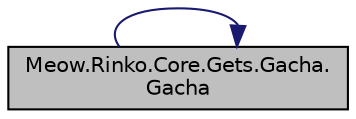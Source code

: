 digraph "Meow.Rinko.Core.Gets.Gacha.Gacha"
{
 // LATEX_PDF_SIZE
  edge [fontname="Helvetica",fontsize="10",labelfontname="Helvetica",labelfontsize="10"];
  node [fontname="Helvetica",fontsize="10",shape=record];
  rankdir="LR";
  Node1 [label="Meow.Rinko.Core.Gets.Gacha.\lGacha",height=0.2,width=0.4,color="black", fillcolor="grey75", style="filled", fontcolor="black",tooltip="初始化某卡池"];
  Node1 -> Node1 [color="midnightblue",fontsize="10",style="solid",fontname="Helvetica"];
}
